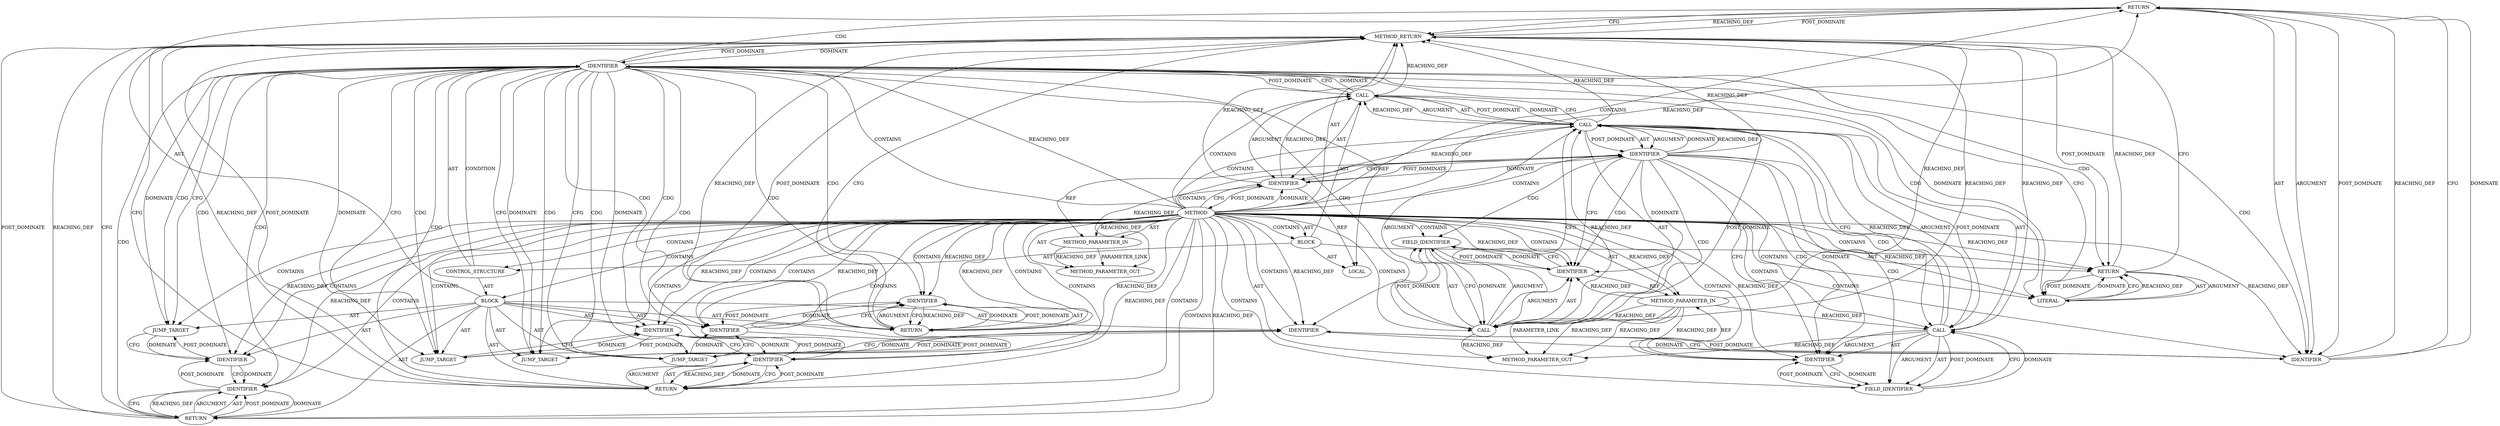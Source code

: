 digraph {
  8098 [label=RETURN ORDER=6 ARGUMENT_INDEX=-1 CODE="return TLS_CONF_SW;" COLUMN_NUMBER=3 LINE_NUMBER=997]
  8090 [label=IDENTIFIER ORDER=1 ARGUMENT_INDEX=-1 CODE="config" COLUMN_NUMBER=10 LINE_NUMBER=993 TYPE_FULL_NAME="u16" NAME="config"]
  8089 [label=CONTROL_STRUCTURE CONTROL_STRUCTURE_TYPE="SWITCH" ORDER=3 PARSER_TYPE_NAME="CASTSwitchStatement" ARGUMENT_INDEX=-1 CODE="switch(config)" COLUMN_NUMBER=2 LINE_NUMBER=993]
  8109 [label=LITERAL ORDER=1 ARGUMENT_INDEX=-1 CODE="0" COLUMN_NUMBER=9 LINE_NUMBER=1003 TYPE_FULL_NAME="int"]
  8082 [label=IDENTIFIER ORDER=1 ARGUMENT_INDEX=1 CODE="tx" COLUMN_NUMBER=15 LINE_NUMBER=991 TYPE_FULL_NAME="bool" NAME="tx"]
  8088 [label=FIELD_IDENTIFIER ORDER=2 ARGUMENT_INDEX=2 CODE="rx_conf" COLUMN_NUMBER=35 LINE_NUMBER=991 CANONICAL_NAME="rx_conf"]
  8077 [label=BLOCK ORDER=3 ARGUMENT_INDEX=-1 CODE="{
	u16 config = tx ? ctx->tx_conf : ctx->rx_conf;

	switch (config) {
	case TLS_BASE:
		return TLS_CONF_BASE;
	case TLS_SW:
		return TLS_CONF_SW;
	case TLS_HW:
		return TLS_CONF_HW;
	case TLS_HW_RECORD:
		return TLS_CONF_HW_RECORD;
	}
	return 0;
}" COLUMN_NUMBER=1 LINE_NUMBER=990 TYPE_FULL_NAME="void"]
  21495 [label=METHOD_PARAMETER_OUT ORDER=1 CODE="struct tls_context *ctx" IS_VARIADIC=false COLUMN_NUMBER=28 LINE_NUMBER=989 TYPE_FULL_NAME="tls_context*" EVALUATION_STRATEGY="BY_VALUE" INDEX=1 NAME="ctx"]
  8080 [label=IDENTIFIER ORDER=1 ARGUMENT_INDEX=1 CODE="config" COLUMN_NUMBER=6 LINE_NUMBER=991 TYPE_FULL_NAME="u16" NAME="config"]
  8083 [label=CALL ORDER=2 ARGUMENT_INDEX=2 CODE="ctx->tx_conf" COLUMN_NUMBER=20 METHOD_FULL_NAME="<operator>.indirectFieldAccess" LINE_NUMBER=991 TYPE_FULL_NAME="<empty>" DISPATCH_TYPE="STATIC_DISPATCH" SIGNATURE="" NAME="<operator>.indirectFieldAccess"]
  8087 [label=IDENTIFIER ORDER=1 ARGUMENT_INDEX=1 CODE="ctx" COLUMN_NUMBER=35 LINE_NUMBER=991 TYPE_FULL_NAME="tls_context*" NAME="ctx"]
  8097 [label=IDENTIFIER ORDER=5 ARGUMENT_INDEX=-1 CODE="TLS_SW" COLUMN_NUMBER=7 LINE_NUMBER=996 TYPE_FULL_NAME="ANY" NAME="TLS_SW"]
  8084 [label=IDENTIFIER ORDER=1 ARGUMENT_INDEX=1 CODE="ctx" COLUMN_NUMBER=20 LINE_NUMBER=991 TYPE_FULL_NAME="tls_context*" NAME="ctx"]
  8096 [label=JUMP_TARGET ORDER=4 PARSER_TYPE_NAME="CASTCaseStatement" ARGUMENT_INDEX=-1 CODE="case TLS_SW:" COLUMN_NUMBER=2 LINE_NUMBER=996 NAME="case"]
  8091 [label=BLOCK ORDER=2 ARGUMENT_INDEX=-1 CODE="{
	case TLS_BASE:
		return TLS_CONF_BASE;
	case TLS_SW:
		return TLS_CONF_SW;
	case TLS_HW:
		return TLS_CONF_HW;
	case TLS_HW_RECORD:
		return TLS_CONF_HW_RECORD;
	}" COLUMN_NUMBER=18 LINE_NUMBER=993 TYPE_FULL_NAME="void"]
  8075 [label=METHOD_PARAMETER_IN ORDER=1 CODE="struct tls_context *ctx" IS_VARIADIC=false COLUMN_NUMBER=28 LINE_NUMBER=989 TYPE_FULL_NAME="tls_context*" EVALUATION_STRATEGY="BY_VALUE" INDEX=1 NAME="ctx"]
  8095 [label=IDENTIFIER ORDER=1 ARGUMENT_INDEX=-1 CODE="TLS_CONF_BASE" COLUMN_NUMBER=10 LINE_NUMBER=995 TYPE_FULL_NAME="ANY" NAME="TLS_CONF_BASE"]
  8076 [label=METHOD_PARAMETER_IN ORDER=2 CODE="bool tx" IS_VARIADIC=false COLUMN_NUMBER=53 LINE_NUMBER=989 TYPE_FULL_NAME="bool" EVALUATION_STRATEGY="BY_VALUE" INDEX=2 NAME="tx"]
  8110 [label=METHOD_RETURN ORDER=4 CODE="RET" COLUMN_NUMBER=1 LINE_NUMBER=989 TYPE_FULL_NAME="u16" EVALUATION_STRATEGY="BY_VALUE"]
  8094 [label=RETURN ORDER=3 ARGUMENT_INDEX=-1 CODE="return TLS_CONF_BASE;" COLUMN_NUMBER=3 LINE_NUMBER=995]
  8099 [label=IDENTIFIER ORDER=1 ARGUMENT_INDEX=-1 CODE="TLS_CONF_SW" COLUMN_NUMBER=10 LINE_NUMBER=997 TYPE_FULL_NAME="ANY" NAME="TLS_CONF_SW"]
  8093 [label=IDENTIFIER ORDER=2 ARGUMENT_INDEX=-1 CODE="TLS_BASE" COLUMN_NUMBER=7 LINE_NUMBER=994 TYPE_FULL_NAME="ANY" NAME="TLS_BASE"]
  8104 [label=JUMP_TARGET ORDER=10 PARSER_TYPE_NAME="CASTCaseStatement" ARGUMENT_INDEX=-1 CODE="case TLS_HW_RECORD:" COLUMN_NUMBER=2 LINE_NUMBER=1000 NAME="case"]
  8086 [label=CALL ORDER=3 ARGUMENT_INDEX=3 CODE="ctx->rx_conf" COLUMN_NUMBER=35 METHOD_FULL_NAME="<operator>.indirectFieldAccess" LINE_NUMBER=991 TYPE_FULL_NAME="<empty>" DISPATCH_TYPE="STATIC_DISPATCH" SIGNATURE="" NAME="<operator>.indirectFieldAccess"]
  8107 [label=IDENTIFIER ORDER=1 ARGUMENT_INDEX=-1 CODE="TLS_CONF_HW_RECORD" COLUMN_NUMBER=10 LINE_NUMBER=1001 TYPE_FULL_NAME="ANY" NAME="TLS_CONF_HW_RECORD"]
  8078 [label=LOCAL ORDER=1 CODE="u16 config" COLUMN_NUMBER=6 LINE_NUMBER=991 TYPE_FULL_NAME="u16" NAME="config"]
  8102 [label=RETURN ORDER=9 ARGUMENT_INDEX=-1 CODE="return TLS_CONF_HW;" COLUMN_NUMBER=3 LINE_NUMBER=999]
  8100 [label=JUMP_TARGET ORDER=7 PARSER_TYPE_NAME="CASTCaseStatement" ARGUMENT_INDEX=-1 CODE="case TLS_HW:" COLUMN_NUMBER=2 LINE_NUMBER=998 NAME="case"]
  8079 [label=CALL ORDER=2 ARGUMENT_INDEX=-1 CODE="config = tx ? ctx->tx_conf : ctx->rx_conf" COLUMN_NUMBER=6 METHOD_FULL_NAME="<operator>.assignment" LINE_NUMBER=991 TYPE_FULL_NAME="<empty>" DISPATCH_TYPE="STATIC_DISPATCH" SIGNATURE="" NAME="<operator>.assignment"]
  8105 [label=IDENTIFIER ORDER=11 ARGUMENT_INDEX=-1 CODE="TLS_HW_RECORD" COLUMN_NUMBER=7 LINE_NUMBER=1000 TYPE_FULL_NAME="ANY" NAME="TLS_HW_RECORD"]
  8106 [label=RETURN ORDER=12 ARGUMENT_INDEX=-1 CODE="return TLS_CONF_HW_RECORD;" COLUMN_NUMBER=3 LINE_NUMBER=1001]
  8074 [label=METHOD COLUMN_NUMBER=1 LINE_NUMBER=989 COLUMN_NUMBER_END=1 IS_EXTERNAL=false SIGNATURE="u16 tls_user_config (tls_context*,bool)" NAME="tls_user_config" AST_PARENT_TYPE="TYPE_DECL" AST_PARENT_FULL_NAME="tls_main.c:<global>" ORDER=122 CODE="static u16 tls_user_config(struct tls_context *ctx, bool tx)
{
	u16 config = tx ? ctx->tx_conf : ctx->rx_conf;

	switch (config) {
	case TLS_BASE:
		return TLS_CONF_BASE;
	case TLS_SW:
		return TLS_CONF_SW;
	case TLS_HW:
		return TLS_CONF_HW;
	case TLS_HW_RECORD:
		return TLS_CONF_HW_RECORD;
	}
	return 0;
}" FULL_NAME="tls_user_config" LINE_NUMBER_END=1004 FILENAME="tls_main.c"]
  8081 [label=CALL ORDER=2 ARGUMENT_INDEX=2 CODE="tx ? ctx->tx_conf : ctx->rx_conf" COLUMN_NUMBER=15 METHOD_FULL_NAME="<operator>.conditional" LINE_NUMBER=991 TYPE_FULL_NAME="<empty>" DISPATCH_TYPE="STATIC_DISPATCH" SIGNATURE="" NAME="<operator>.conditional"]
  8092 [label=JUMP_TARGET ORDER=1 PARSER_TYPE_NAME="CASTCaseStatement" ARGUMENT_INDEX=-1 CODE="case TLS_BASE:" COLUMN_NUMBER=2 LINE_NUMBER=994 NAME="case"]
  8103 [label=IDENTIFIER ORDER=1 ARGUMENT_INDEX=-1 CODE="TLS_CONF_HW" COLUMN_NUMBER=10 LINE_NUMBER=999 TYPE_FULL_NAME="ANY" NAME="TLS_CONF_HW"]
  8108 [label=RETURN ORDER=4 ARGUMENT_INDEX=-1 CODE="return 0;" COLUMN_NUMBER=2 LINE_NUMBER=1003]
  8101 [label=IDENTIFIER ORDER=8 ARGUMENT_INDEX=-1 CODE="TLS_HW" COLUMN_NUMBER=7 LINE_NUMBER=998 TYPE_FULL_NAME="ANY" NAME="TLS_HW"]
  21496 [label=METHOD_PARAMETER_OUT ORDER=2 CODE="bool tx" IS_VARIADIC=false COLUMN_NUMBER=53 LINE_NUMBER=989 TYPE_FULL_NAME="bool" EVALUATION_STRATEGY="BY_VALUE" INDEX=2 NAME="tx"]
  8085 [label=FIELD_IDENTIFIER ORDER=2 ARGUMENT_INDEX=2 CODE="tx_conf" COLUMN_NUMBER=20 LINE_NUMBER=991 CANONICAL_NAME="tx_conf"]
  8074 -> 8099 [label=REACHING_DEF VARIABLE=""]
  8090 -> 8078 [label=REF ]
  8090 -> 8101 [label=CDG ]
  8074 -> 8102 [label=CONTAINS ]
  8074 -> 8076 [label=REACHING_DEF VARIABLE=""]
  8086 -> 8088 [label=ARGUMENT ]
  8074 -> 8084 [label=REACHING_DEF VARIABLE=""]
  8086 -> 8087 [label=AST ]
  8091 -> 8092 [label=AST ]
  8079 -> 8081 [label=ARGUMENT ]
  8082 -> 8085 [label=CDG ]
  8090 -> 8109 [label=CFG ]
  8074 -> 8086 [label=CONTAINS ]
  8081 -> 8079 [label=DOMINATE ]
  8108 -> 8109 [label=AST ]
  8083 -> 8081 [label=CFG ]
  8106 -> 8107 [label=ARGUMENT ]
  8110 -> 8090 [label=POST_DOMINATE ]
  8082 -> 8084 [label=DOMINATE ]
  8089 -> 8090 [label=AST ]
  8074 -> 8098 [label=CONTAINS ]
  8080 -> 8079 [label=REACHING_DEF VARIABLE="config"]
  8077 -> 8108 [label=AST ]
  8094 -> 8095 [label=POST_DOMINATE ]
  8076 -> 21496 [label=REACHING_DEF VARIABLE="tx"]
  8090 -> 8095 [label=CDG ]
  8091 -> 8098 [label=AST ]
  8094 -> 8110 [label=CFG ]
  8081 -> 8079 [label=CFG ]
  8082 -> 8086 [label=CDG ]
  8090 -> 8104 [label=CDG ]
  8109 -> 8108 [label=DOMINATE ]
  8076 -> 21496 [label=PARAMETER_LINK ]
  8079 -> 8090 [label=CFG ]
  8077 -> 8089 [label=AST ]
  8093 -> 8092 [label=POST_DOMINATE ]
  8100 -> 8101 [label=CFG ]
  8091 -> 8093 [label=AST ]
  8084 -> 8085 [label=CFG ]
  8074 -> 8099 [label=CONTAINS ]
  8095 -> 8094 [label=CFG ]
  8077 -> 8079 [label=AST ]
  8090 -> 8094 [label=CDG ]
  8074 -> 8103 [label=CONTAINS ]
  8074 -> 8079 [label=CONTAINS ]
  8090 -> 8096 [label=DOMINATE ]
  8074 -> 8080 [label=DOMINATE ]
  8090 -> 8102 [label=CDG ]
  8074 -> 8076 [label=AST ]
  8079 -> 8090 [label=DOMINATE ]
  8074 -> 8106 [label=REACHING_DEF VARIABLE=""]
  8075 -> 8086 [label=REACHING_DEF VARIABLE="ctx"]
  8102 -> 8103 [label=POST_DOMINATE ]
  8080 -> 8082 [label=DOMINATE ]
  8074 -> 8090 [label=REACHING_DEF VARIABLE=""]
  8074 -> 8107 [label=REACHING_DEF VARIABLE=""]
  8107 -> 8105 [label=POST_DOMINATE ]
  8086 -> 8081 [label=CFG ]
  8098 -> 8099 [label=AST ]
  8090 -> 8107 [label=CDG ]
  8099 -> 8097 [label=POST_DOMINATE ]
  8074 -> 8085 [label=CONTAINS ]
  8085 -> 8083 [label=CFG ]
  8074 -> 8088 [label=CONTAINS ]
  8083 -> 21495 [label=REACHING_DEF VARIABLE="ctx->tx_conf"]
  8074 -> 8077 [label=CONTAINS ]
  8074 -> 21495 [label=AST ]
  8086 -> 8087 [label=ARGUMENT ]
  8109 -> 8108 [label=CFG ]
  8074 -> 8095 [label=REACHING_DEF VARIABLE=""]
  8082 -> 8084 [label=CFG ]
  8074 -> 8109 [label=CONTAINS ]
  8083 -> 8085 [label=ARGUMENT ]
  8075 -> 8084 [label=REACHING_DEF VARIABLE="ctx"]
  8090 -> 8092 [label=CFG ]
  8074 -> 8106 [label=CONTAINS ]
  8081 -> 8110 [label=REACHING_DEF VARIABLE="tx ? ctx->tx_conf : ctx->rx_conf"]
  8080 -> 8078 [label=REF ]
  8104 -> 8105 [label=CFG ]
  8074 -> 8108 [label=CONTAINS ]
  8097 -> 8096 [label=POST_DOMINATE ]
  8081 -> 8082 [label=ARGUMENT ]
  8082 -> 8087 [label=DOMINATE ]
  8079 -> 8080 [label=ARGUMENT ]
  8090 -> 8100 [label=CDG ]
  8090 -> 8108 [label=CDG ]
  8075 -> 8110 [label=REACHING_DEF VARIABLE="ctx"]
  8091 -> 8097 [label=AST ]
  8081 -> 8083 [label=ARGUMENT ]
  8082 -> 8087 [label=CFG ]
  8105 -> 8104 [label=POST_DOMINATE ]
  8081 -> 8086 [label=AST ]
  8090 -> 8103 [label=CDG ]
  8095 -> 8093 [label=POST_DOMINATE ]
  8086 -> 8088 [label=POST_DOMINATE ]
  8105 -> 8107 [label=CFG ]
  8074 -> 8093 [label=REACHING_DEF VARIABLE=""]
  8093 -> 8095 [label=DOMINATE ]
  8093 -> 8095 [label=CFG ]
  8097 -> 8099 [label=DOMINATE ]
  8090 -> 8096 [label=CDG ]
  8103 -> 8102 [label=REACHING_DEF VARIABLE="TLS_CONF_HW"]
  8082 -> 8076 [label=REF ]
  8110 -> 8108 [label=POST_DOMINATE ]
  8090 -> 8104 [label=DOMINATE ]
  8099 -> 8098 [label=REACHING_DEF VARIABLE="TLS_CONF_SW"]
  8074 -> 8101 [label=REACHING_DEF VARIABLE=""]
  8081 -> 8083 [label=AST ]
  8090 -> 8100 [label=DOMINATE ]
  8074 -> 8094 [label=REACHING_DEF VARIABLE=""]
  8074 -> 8105 [label=CONTAINS ]
  8081 -> 8086 [label=ARGUMENT ]
  8095 -> 8094 [label=REACHING_DEF VARIABLE="TLS_CONF_BASE"]
  8074 -> 8102 [label=REACHING_DEF VARIABLE=""]
  8101 -> 8100 [label=POST_DOMINATE ]
  8074 -> 8098 [label=REACHING_DEF VARIABLE=""]
  8084 -> 8075 [label=REF ]
  8082 -> 8080 [label=POST_DOMINATE ]
  8086 -> 8088 [label=AST ]
  8106 -> 8107 [label=AST ]
  8106 -> 8110 [label=REACHING_DEF VARIABLE="<RET>"]
  8110 -> 8094 [label=POST_DOMINATE ]
  8081 -> 8080 [label=REACHING_DEF VARIABLE="tx ? ctx->tx_conf : ctx->rx_conf"]
  8074 -> 8080 [label=CONTAINS ]
  8106 -> 8110 [label=CFG ]
  8074 -> 8103 [label=REACHING_DEF VARIABLE=""]
  8082 -> 8081 [label=DOMINATE ]
  8082 -> 21496 [label=REACHING_DEF VARIABLE="tx"]
  8091 -> 8102 [label=AST ]
  8074 -> 8075 [label=AST ]
  8081 -> 8082 [label=POST_DOMINATE ]
  8090 -> 8093 [label=CDG ]
  8086 -> 21495 [label=REACHING_DEF VARIABLE="ctx->rx_conf"]
  8094 -> 8095 [label=AST ]
  8074 -> 8089 [label=CONTAINS ]
  8074 -> 8105 [label=REACHING_DEF VARIABLE=""]
  8094 -> 8095 [label=ARGUMENT ]
  8098 -> 8099 [label=ARGUMENT ]
  8086 -> 8081 [label=REACHING_DEF VARIABLE="ctx->rx_conf"]
  8102 -> 8103 [label=ARGUMENT ]
  8098 -> 8110 [label=CFG ]
  8090 -> 8097 [label=CDG ]
  8077 -> 8078 [label=AST ]
  8075 -> 21495 [label=PARAMETER_LINK ]
  8074 -> 8094 [label=CONTAINS ]
  8106 -> 8107 [label=POST_DOMINATE ]
  8096 -> 8097 [label=CFG ]
  8089 -> 8090 [label=CONDITION ]
  8080 -> 8110 [label=REACHING_DEF VARIABLE="config"]
  8083 -> 8084 [label=ARGUMENT ]
  8081 -> 8086 [label=POST_DOMINATE ]
  8103 -> 8102 [label=DOMINATE ]
  8074 -> 8080 [label=CFG ]
  8074 -> 8083 [label=CONTAINS ]
  8082 -> 8087 [label=CDG ]
  8104 -> 8105 [label=DOMINATE ]
  8101 -> 8103 [label=CFG ]
  8097 -> 8099 [label=CFG ]
  8090 -> 8109 [label=CDG ]
  8102 -> 8103 [label=AST ]
  8074 -> 8110 [label=AST ]
  8091 -> 8105 [label=AST ]
  8103 -> 8102 [label=CFG ]
  8099 -> 8098 [label=CFG ]
  8090 -> 8110 [label=DOMINATE ]
  8083 -> 8085 [label=AST ]
  8074 -> 8093 [label=CONTAINS ]
  8090 -> 8106 [label=CDG ]
  8096 -> 8097 [label=DOMINATE ]
  8074 -> 8095 [label=CONTAINS ]
  8089 -> 8091 [label=AST ]
  8092 -> 8093 [label=CFG ]
  8090 -> 8104 [label=CFG ]
  8085 -> 8083 [label=DOMINATE ]
  8092 -> 8093 [label=DOMINATE ]
  8081 -> 8083 [label=POST_DOMINATE ]
  8081 -> 8082 [label=AST ]
  8075 -> 21495 [label=REACHING_DEF VARIABLE="ctx"]
  8075 -> 21495 [label=REACHING_DEF VARIABLE="ctx"]
  8084 -> 8085 [label=DOMINATE ]
  8074 -> 8104 [label=CONTAINS ]
  8103 -> 8101 [label=POST_DOMINATE ]
  8088 -> 8086 [label=CFG ]
  8099 -> 8098 [label=DOMINATE ]
  8100 -> 8101 [label=DOMINATE ]
  8098 -> 8110 [label=REACHING_DEF VARIABLE="<RET>"]
  8083 -> 8081 [label=REACHING_DEF VARIABLE="ctx->tx_conf"]
  8082 -> 8083 [label=CDG ]
  8083 -> 8084 [label=AST ]
  8090 -> 8099 [label=CDG ]
  8107 -> 8106 [label=DOMINATE ]
  8091 -> 8101 [label=AST ]
  8082 -> 8110 [label=REACHING_DEF VARIABLE="tx"]
  8079 -> 8081 [label=AST ]
  8110 -> 8102 [label=POST_DOMINATE ]
  8094 -> 8110 [label=REACHING_DEF VARIABLE="<RET>"]
  8091 -> 8100 [label=AST ]
  8074 -> 8108 [label=REACHING_DEF VARIABLE=""]
  8110 -> 8098 [label=POST_DOMINATE ]
  8074 -> 8082 [label=CONTAINS ]
  8087 -> 8075 [label=REF ]
  8083 -> 8085 [label=POST_DOMINATE ]
  8108 -> 8110 [label=CFG ]
  8074 -> 8101 [label=CONTAINS ]
  8090 -> 8092 [label=CDG ]
  8074 -> 8097 [label=CONTAINS ]
  8082 -> 8084 [label=CDG ]
  8109 -> 8108 [label=REACHING_DEF VARIABLE="0"]
  8081 -> 8079 [label=REACHING_DEF VARIABLE="tx ? ctx->tx_conf : ctx->rx_conf"]
  8075 -> 8083 [label=REACHING_DEF VARIABLE="ctx"]
  8090 -> 8100 [label=CFG ]
  8090 -> 8105 [label=CDG ]
  8098 -> 8099 [label=POST_DOMINATE ]
  8074 -> 8090 [label=CONTAINS ]
  8074 -> 8087 [label=REACHING_DEF VARIABLE=""]
  8095 -> 8094 [label=DOMINATE ]
  8074 -> 8081 [label=CONTAINS ]
  8074 -> 8097 [label=REACHING_DEF VARIABLE=""]
  8074 -> 8100 [label=CONTAINS ]
  8088 -> 8086 [label=DOMINATE ]
  8074 -> 8092 [label=CONTAINS ]
  8074 -> 8087 [label=CONTAINS ]
  8091 -> 8106 [label=AST ]
  8074 -> 8084 [label=CONTAINS ]
  8079 -> 8081 [label=POST_DOMINATE ]
  8075 -> 8087 [label=REACHING_DEF VARIABLE="ctx"]
  8080 -> 8074 [label=POST_DOMINATE ]
  8102 -> 8110 [label=CFG ]
  8090 -> 8079 [label=POST_DOMINATE ]
  8107 -> 8106 [label=CFG ]
  8074 -> 8109 [label=REACHING_DEF VARIABLE=""]
  8082 -> 8088 [label=CDG ]
  8087 -> 8088 [label=DOMINATE ]
  8090 -> 8092 [label=DOMINATE ]
  8074 -> 8107 [label=CONTAINS ]
  8082 -> 8081 [label=REACHING_DEF VARIABLE="tx"]
  8107 -> 8106 [label=REACHING_DEF VARIABLE="TLS_CONF_HW_RECORD"]
  8108 -> 8109 [label=ARGUMENT ]
  8079 -> 8080 [label=AST ]
  8091 -> 8094 [label=AST ]
  8074 -> 8096 [label=CONTAINS ]
  8074 -> 21496 [label=AST ]
  8108 -> 8109 [label=POST_DOMINATE ]
  8074 -> 8075 [label=REACHING_DEF VARIABLE=""]
  8090 -> 8096 [label=CFG ]
  8087 -> 8088 [label=CFG ]
  8079 -> 8110 [label=REACHING_DEF VARIABLE="config = tx ? ctx->tx_conf : ctx->rx_conf"]
  8085 -> 8084 [label=POST_DOMINATE ]
  8083 -> 8110 [label=REACHING_DEF VARIABLE="ctx->tx_conf"]
  8088 -> 8087 [label=POST_DOMINATE ]
  8080 -> 8082 [label=CFG ]
  8074 -> 8091 [label=CONTAINS ]
  8090 -> 8098 [label=CDG ]
  8102 -> 8110 [label=REACHING_DEF VARIABLE="<RET>"]
  8090 -> 8109 [label=DOMINATE ]
  8086 -> 8110 [label=REACHING_DEF VARIABLE="ctx->rx_conf"]
  8091 -> 8104 [label=AST ]
  8110 -> 8106 [label=POST_DOMINATE ]
  8105 -> 8107 [label=DOMINATE ]
  8101 -> 8103 [label=DOMINATE ]
  8108 -> 8110 [label=REACHING_DEF VARIABLE="<RET>"]
  8074 -> 8077 [label=AST ]
  8091 -> 8096 [label=AST ]
}
